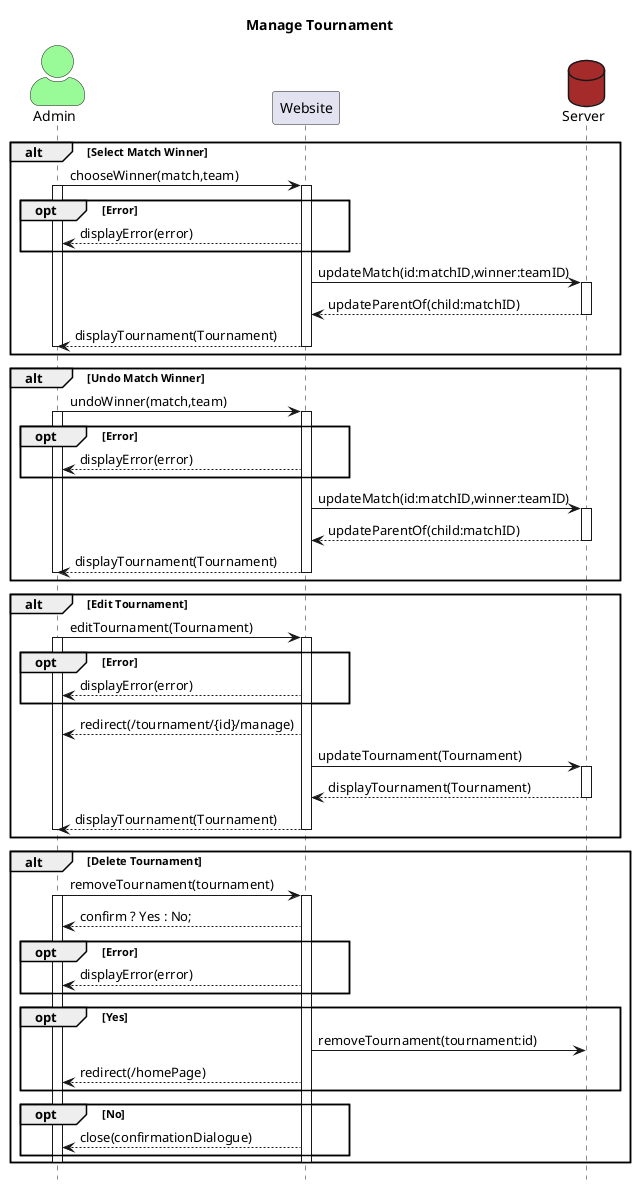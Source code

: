@startuml Manage Tournament
title Manage Tournament
skinparam actorStyle awesome

Actor Admin #palegreen
participant Website
database Server #brown
hide footbox

alt Select Match Winner
    Admin->Website: chooseWinner(match,team)
    activate Admin
    activate Website
    opt Error
        Website-->Admin: displayError(error)
    end
    Website->Server: updateMatch(id:matchID,winner:teamID)
    activate Server
        Server-->Website: updateParentOf(child:matchID)
    deactivate Server
    Website-->Admin: displayTournament(Tournament)
deactivate Admin
deactivate Website
end

alt Undo Match Winner
    Admin->Website: undoWinner(match,team)
    activate Admin
    activate Website
    opt Error
        Website-->Admin: displayError(error)
    end
    Website->Server: updateMatch(id:matchID,winner:teamID)
    activate Server
        Server-->Website: updateParentOf(child:matchID)
    deactivate Server
    Website-->Admin: displayTournament(Tournament)
deactivate Admin
deactivate Website
end

alt Edit Tournament
    Admin->Website: editTournament(Tournament)
    activate Admin
    activate Website
    opt Error
        Website-->Admin: displayError(error)
    end
    Website-->Admin: redirect(/tournament/{id}/manage)
    Website->Server: updateTournament(Tournament)
    activate Server
        Server-->Website: displayTournament(Tournament)
    deactivate Server
    Website-->Admin: displayTournament(Tournament)
    deactivate Admin
deactivate Website
end

alt Delete Tournament
    Admin->Website: removeTournament(tournament)
    activate Admin
    activate Website
    Website-->Admin: confirm ? Yes : No; 
    opt Error
            Website-->Admin: displayError(error)
    end
    opt Yes 
        activate Server
        Website->Server: removeTournament(tournament:id)
        Website-->Admin: redirect(/homePage)
        deactivate Server
    end
    opt No
        Website-->Admin: close(confirmationDialogue)
    end
    deactivate Admin
    deactivate Website
end

@enduml